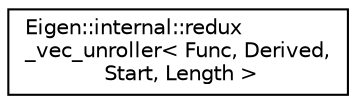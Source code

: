 digraph "Graphical Class Hierarchy"
{
  edge [fontname="Helvetica",fontsize="10",labelfontname="Helvetica",labelfontsize="10"];
  node [fontname="Helvetica",fontsize="10",shape=record];
  rankdir="LR";
  Node1 [label="Eigen::internal::redux\l_vec_unroller\< Func, Derived,\l Start, Length \>",height=0.2,width=0.4,color="black", fillcolor="white", style="filled",URL="$struct_eigen_1_1internal_1_1redux__vec__unroller.html"];
}
